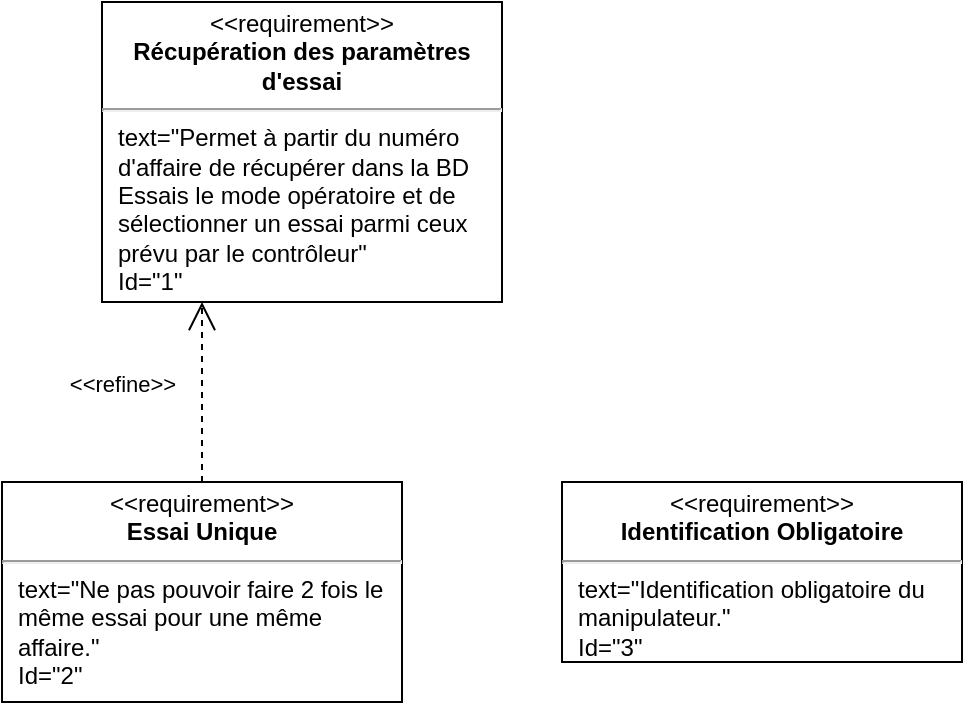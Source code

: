 <mxfile>
    <diagram id="ONgLlP4N_q6dtPXhDEXq" name="Page-1">
        <mxGraphModel dx="1204" dy="790" grid="1" gridSize="10" guides="1" tooltips="1" connect="1" arrows="1" fold="1" page="1" pageScale="1" pageWidth="827" pageHeight="1169" math="0" shadow="0">
            <root>
                <mxCell id="0"/>
                <mxCell id="1" parent="0"/>
                <mxCell id="9" value="&lt;p style=&quot;margin: 0px ; margin-top: 4px ; text-align: center&quot;&gt;&amp;lt;&amp;lt;requirement&amp;gt;&amp;gt;&lt;br&gt;&lt;b&gt;Récupération des paramètres d'essai&lt;/b&gt;&lt;/p&gt;&lt;hr&gt;&lt;p style=&quot;margin: 0px ; margin-left: 8px ; text-align: left&quot;&gt;text=&quot;Permet à partir du numéro d'affaire de récupérer dans la BD Essais le mode opératoire et de sélectionner un essai parmi ceux prévu par le contrôleur&quot;&lt;br&gt;Id=&quot;1&quot;&lt;/p&gt;" style="shape=rect;html=1;overflow=fill;whiteSpace=wrap;" vertex="1" parent="1">
                    <mxGeometry x="60" y="190" width="200" height="150" as="geometry"/>
                </mxCell>
                <mxCell id="10" value="&lt;p style=&quot;margin: 0px ; margin-top: 4px ; text-align: center&quot;&gt;&amp;lt;&amp;lt;requirement&amp;gt;&amp;gt;&lt;br&gt;&lt;b&gt;Essai Unique&lt;/b&gt;&lt;/p&gt;&lt;hr&gt;&lt;p style=&quot;margin: 0px ; margin-left: 8px ; text-align: left&quot;&gt;text=&quot;Ne pas pouvoir faire 2 fois le même essai pour une même affaire.&quot;&lt;br&gt;Id=&quot;2&quot;&lt;/p&gt;" style="shape=rect;html=1;overflow=fill;whiteSpace=wrap;" vertex="1" parent="1">
                    <mxGeometry x="10" y="430" width="200" height="110" as="geometry"/>
                </mxCell>
                <mxCell id="11" value="&lt;p style=&quot;margin: 0px ; margin-top: 4px ; text-align: center&quot;&gt;&amp;lt;&amp;lt;requirement&amp;gt;&amp;gt;&lt;br&gt;&lt;b&gt;Identification Obligatoire&lt;/b&gt;&lt;/p&gt;&lt;hr&gt;&lt;p style=&quot;margin: 0px ; margin-left: 8px ; text-align: left&quot;&gt;text=&quot;Identification obligatoire du manipulateur.&quot;&lt;br&gt;Id=&quot;3&quot;&lt;/p&gt;" style="shape=rect;html=1;overflow=fill;whiteSpace=wrap;" vertex="1" parent="1">
                    <mxGeometry x="290" y="430" width="200" height="90" as="geometry"/>
                </mxCell>
                <mxCell id="12" value="&amp;lt;&amp;lt;refine&amp;gt;&amp;gt;&lt;br&gt;" style="edgeStyle=none;html=1;endArrow=open;endSize=12;dashed=1;verticalAlign=bottom;exitX=0.5;exitY=0;exitDx=0;exitDy=0;entryX=0.25;entryY=1;entryDx=0;entryDy=0;" edge="1" parent="1" source="10" target="9">
                    <mxGeometry x="-0.111" y="40" width="160" relative="1" as="geometry">
                        <mxPoint x="90" y="390" as="sourcePoint"/>
                        <mxPoint x="250" y="390" as="targetPoint"/>
                        <mxPoint as="offset"/>
                    </mxGeometry>
                </mxCell>
            </root>
        </mxGraphModel>
    </diagram>
</mxfile>